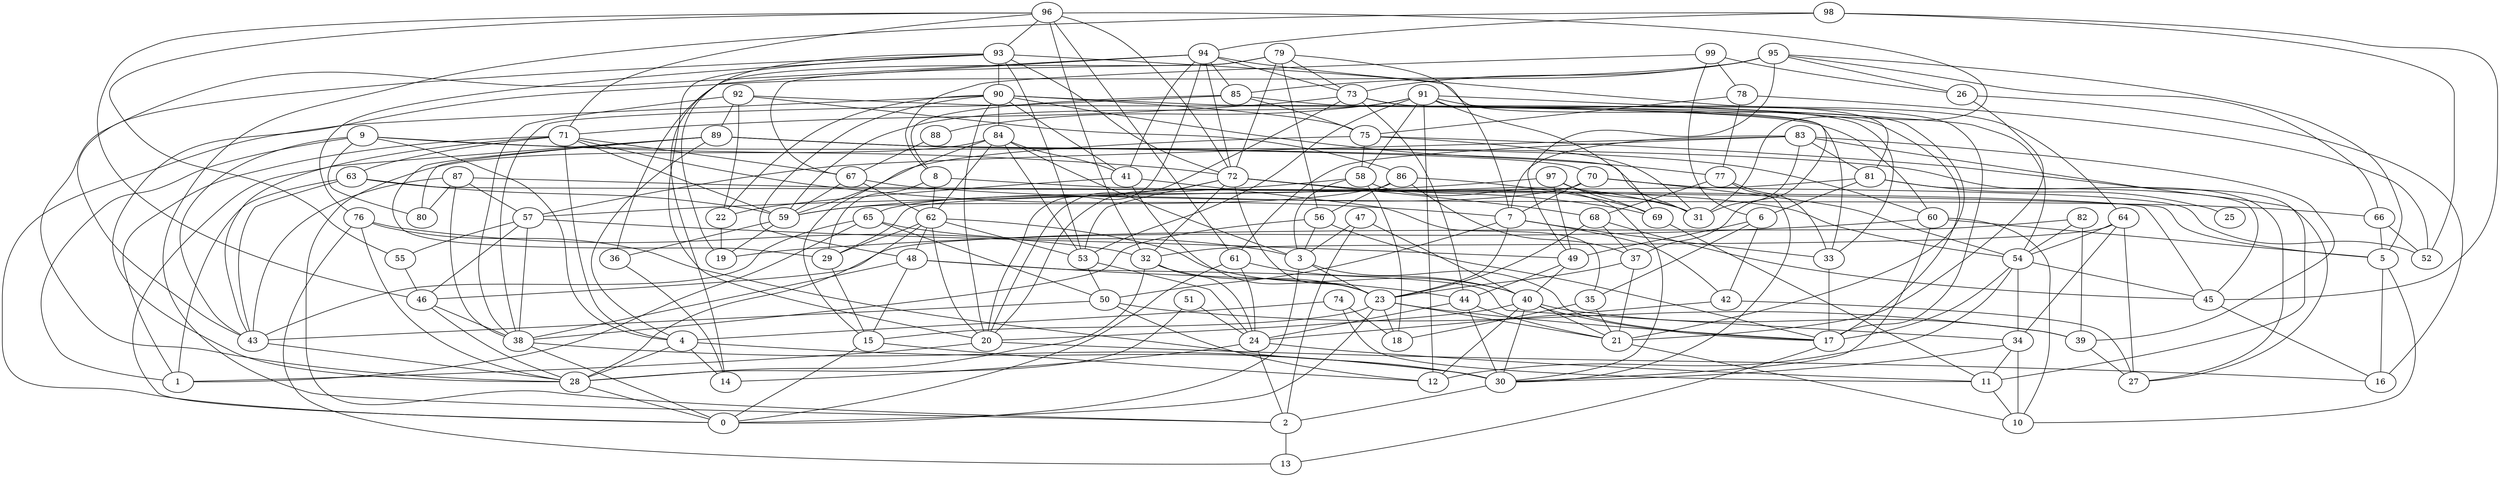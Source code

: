 digraph GG_graph {

subgraph G_graph {
edge [color = black]
"48" -> "15" [dir = none]
"97" -> "49" [dir = none]
"78" -> "52" [dir = none]
"82" -> "46" [dir = none]
"63" -> "45" [dir = none]
"99" -> "26" [dir = none]
"99" -> "8" [dir = none]
"49" -> "44" [dir = none]
"9" -> "1" [dir = none]
"60" -> "19" [dir = none]
"60" -> "5" [dir = none]
"60" -> "30" [dir = none]
"89" -> "29" [dir = none]
"98" -> "94" [dir = none]
"77" -> "30" [dir = none]
"87" -> "80" [dir = none]
"87" -> "43" [dir = none]
"74" -> "11" [dir = none]
"32" -> "23" [dir = none]
"75" -> "31" [dir = none]
"65" -> "3" [dir = none]
"7" -> "33" [dir = none]
"7" -> "50" [dir = none]
"7" -> "23" [dir = none]
"85" -> "38" [dir = none]
"23" -> "17" [dir = none]
"23" -> "0" [dir = none]
"23" -> "15" [dir = none]
"88" -> "67" [dir = none]
"83" -> "57" [dir = none]
"83" -> "31" [dir = none]
"83" -> "81" [dir = none]
"83" -> "11" [dir = none]
"72" -> "53" [dir = none]
"72" -> "69" [dir = none]
"72" -> "68" [dir = none]
"72" -> "23" [dir = none]
"3" -> "17" [dir = none]
"62" -> "28" [dir = none]
"15" -> "12" [dir = none]
"91" -> "58" [dir = none]
"91" -> "54" [dir = none]
"91" -> "88" [dir = none]
"91" -> "12" [dir = none]
"94" -> "64" [dir = none]
"94" -> "20" [dir = none]
"94" -> "73" [dir = none]
"94" -> "85" [dir = none]
"94" -> "28" [dir = none]
"94" -> "72" [dir = none]
"68" -> "45" [dir = none]
"90" -> "41" [dir = none]
"90" -> "84" [dir = none]
"11" -> "10" [dir = none]
"73" -> "71" [dir = none]
"71" -> "4" [dir = none]
"71" -> "59" [dir = none]
"71" -> "1" [dir = none]
"92" -> "22" [dir = none]
"92" -> "89" [dir = none]
"92" -> "38" [dir = none]
"84" -> "2" [dir = none]
"84" -> "15" [dir = none]
"86" -> "37" [dir = none]
"20" -> "16" [dir = none]
"40" -> "21" [dir = none]
"40" -> "20" [dir = none]
"81" -> "25" [dir = none]
"81" -> "6" [dir = none]
"69" -> "11" [dir = none]
"95" -> "85" [dir = none]
"34" -> "10" [dir = none]
"8" -> "54" [dir = none]
"35" -> "18" [dir = none]
"44" -> "24" [dir = none]
"64" -> "27" [dir = none]
"79" -> "36" [dir = none]
"79" -> "67" [dir = none]
"56" -> "3" [dir = none]
"51" -> "28" [dir = none]
"37" -> "21" [dir = none]
"46" -> "38" [dir = none]
"67" -> "66" [dir = none]
"50" -> "39" [dir = none]
"70" -> "7" [dir = none]
"66" -> "52" [dir = none]
"96" -> "93" [dir = none]
"96" -> "55" [dir = none]
"96" -> "72" [dir = none]
"43" -> "28" [dir = none]
"47" -> "3" [dir = none]
"36" -> "14" [dir = none]
"76" -> "13" [dir = none]
"76" -> "30" [dir = none]
"76" -> "28" [dir = none]
"6" -> "42" [dir = none]
"6" -> "49" [dir = none]
"6" -> "35" [dir = none]
"61" -> "0" [dir = none]
"86" -> "56" [dir = none]
"84" -> "53" [dir = none]
"9" -> "72" [dir = none]
"73" -> "20" [dir = none]
"98" -> "2" [dir = none]
"51" -> "24" [dir = none]
"93" -> "72" [dir = none]
"55" -> "46" [dir = none]
"65" -> "50" [dir = none]
"58" -> "30" [dir = none]
"89" -> "60" [dir = none]
"24" -> "14" [dir = none]
"15" -> "0" [dir = none]
"98" -> "52" [dir = none]
"26" -> "16" [dir = none]
"93" -> "43" [dir = none]
"96" -> "61" [dir = none]
"89" -> "4" [dir = none]
"38" -> "30" [dir = none]
"78" -> "75" [dir = none]
"73" -> "17" [dir = none]
"3" -> "23" [dir = none]
"58" -> "57" [dir = none]
"32" -> "24" [dir = none]
"72" -> "31" [dir = none]
"85" -> "8" [dir = none]
"4" -> "14" [dir = none]
"73" -> "44" [dir = none]
"61" -> "24" [dir = none]
"72" -> "20" [dir = none]
"91" -> "53" [dir = none]
"90" -> "33" [dir = none]
"67" -> "62" [dir = none]
"89" -> "0" [dir = none]
"82" -> "54" [dir = none]
"68" -> "23" [dir = none]
"23" -> "18" [dir = none]
"84" -> "3" [dir = none]
"77" -> "33" [dir = none]
"71" -> "7" [dir = none]
"58" -> "18" [dir = none]
"39" -> "27" [dir = none]
"70" -> "52" [dir = none]
"87" -> "57" [dir = none]
"74" -> "18" [dir = none]
"56" -> "17" [dir = none]
"95" -> "28" [dir = none]
"90" -> "75" [dir = none]
"79" -> "73" [dir = none]
"8" -> "29" [dir = none]
"87" -> "38" [dir = none]
"89" -> "31" [dir = none]
"34" -> "11" [dir = none]
"8" -> "62" [dir = none]
"89" -> "80" [dir = none]
"63" -> "1" [dir = none]
"9" -> "43" [dir = none]
"62" -> "20" [dir = none]
"65" -> "1" [dir = none]
"97" -> "31" [dir = none]
"63" -> "59" [dir = none]
"65" -> "43" [dir = none]
"4" -> "30" [dir = none]
"57" -> "55" [dir = none]
"90" -> "22" [dir = none]
"71" -> "43" [dir = none]
"97" -> "59" [dir = none]
"73" -> "37" [dir = none]
"82" -> "39" [dir = none]
"22" -> "19" [dir = none]
"64" -> "54" [dir = none]
"68" -> "37" [dir = none]
"40" -> "39" [dir = none]
"84" -> "41" [dir = none]
"90" -> "0" [dir = none]
"9" -> "4" [dir = none]
"5" -> "16" [dir = none]
"96" -> "32" [dir = none]
"72" -> "32" [dir = none]
"57" -> "38" [dir = none]
"23" -> "21" [dir = none]
"74" -> "4" [dir = none]
"54" -> "34" [dir = none]
"92" -> "86" [dir = none]
"85" -> "33" [dir = none]
"95" -> "49" [dir = none]
"24" -> "2" [dir = none]
"96" -> "46" [dir = none]
"3" -> "0" [dir = none]
"87" -> "5" [dir = none]
"47" -> "40" [dir = none]
"62" -> "40" [dir = none]
"30" -> "2" [dir = none]
"50" -> "12" [dir = none]
"95" -> "26" [dir = none]
"2" -> "13" [dir = none]
"62" -> "48" [dir = none]
"83" -> "7" [dir = none]
"58" -> "3" [dir = none]
"4" -> "28" [dir = none]
"79" -> "56" [dir = none]
"48" -> "38" [dir = none]
"93" -> "21" [dir = none]
"75" -> "27" [dir = none]
"24" -> "11" [dir = none]
"70" -> "65" [dir = none]
"81" -> "29" [dir = none]
"53" -> "24" [dir = none]
"81" -> "45" [dir = none]
"56" -> "38" [dir = none]
"99" -> "78" [dir = none]
"59" -> "36" [dir = none]
"91" -> "81" [dir = none]
"29" -> "15" [dir = none]
"44" -> "30" [dir = none]
"83" -> "61" [dir = none]
"78" -> "77" [dir = none]
"99" -> "6" [dir = none]
"90" -> "77" [dir = none]
"57" -> "49" [dir = none]
"79" -> "72" [dir = none]
"75" -> "59" [dir = none]
"42" -> "27" [dir = none]
"75" -> "58" [dir = none]
"41" -> "35" [dir = none]
"63" -> "43" [dir = none]
"41" -> "23" [dir = none]
"61" -> "40" [dir = none]
"48" -> "44" [dir = none]
"71" -> "63" [dir = none]
"26" -> "21" [dir = none]
"91" -> "69" [dir = none]
"85" -> "75" [dir = none]
"54" -> "17" [dir = none]
"44" -> "21" [dir = none]
"48" -> "34" [dir = none]
"60" -> "10" [dir = none]
"62" -> "53" [dir = none]
"54" -> "45" [dir = none]
"86" -> "69" [dir = none]
"93" -> "53" [dir = none]
"46" -> "28" [dir = none]
"84" -> "62" [dir = none]
"86" -> "59" [dir = none]
"67" -> "59" [dir = none]
"21" -> "10" [dir = none]
"93" -> "19" [dir = none]
"40" -> "12" [dir = none]
"64" -> "34" [dir = none]
"77" -> "68" [dir = none]
"20" -> "1" [dir = none]
"59" -> "19" [dir = none]
"45" -> "16" [dir = none]
"17" -> "13" [dir = none]
"47" -> "2" [dir = none]
"49" -> "40" [dir = none]
"54" -> "12" [dir = none]
"37" -> "23" [dir = none]
"90" -> "20" [dir = none]
"50" -> "43" [dir = none]
"57" -> "46" [dir = none]
"95" -> "73" [dir = none]
"89" -> "70" [dir = none]
"40" -> "17" [dir = none]
"41" -> "22" [dir = none]
"76" -> "32" [dir = none]
"96" -> "71" [dir = none]
"91" -> "59" [dir = none]
"90" -> "48" [dir = none]
"66" -> "5" [dir = none]
"95" -> "66" [dir = none]
"5" -> "10" [dir = none]
"79" -> "7" [dir = none]
"95" -> "5" [dir = none]
"32" -> "28" [dir = none]
"9" -> "27" [dir = none]
"62" -> "29" [dir = none]
"92" -> "60" [dir = none]
"38" -> "0" [dir = none]
"93" -> "76" [dir = none]
"33" -> "17" [dir = none]
"94" -> "14" [dir = none]
"28" -> "0" [dir = none]
"53" -> "50" [dir = none]
"71" -> "67" [dir = none]
"94" -> "41" [dir = none]
"34" -> "30" [dir = none]
"97" -> "69" [dir = none]
"98" -> "45" [dir = none]
"7" -> "42" [dir = none]
"35" -> "21" [dir = none]
"93" -> "90" [dir = none]
"42" -> "24" [dir = none]
"9" -> "80" [dir = none]
"91" -> "17" [dir = none]
"96" -> "31" [dir = none]
"93" -> "20" [dir = none]
"64" -> "32" [dir = none]
"70" -> "54" [dir = none]
"40" -> "30" [dir = none]
"83" -> "39" [dir = none]
}

}
